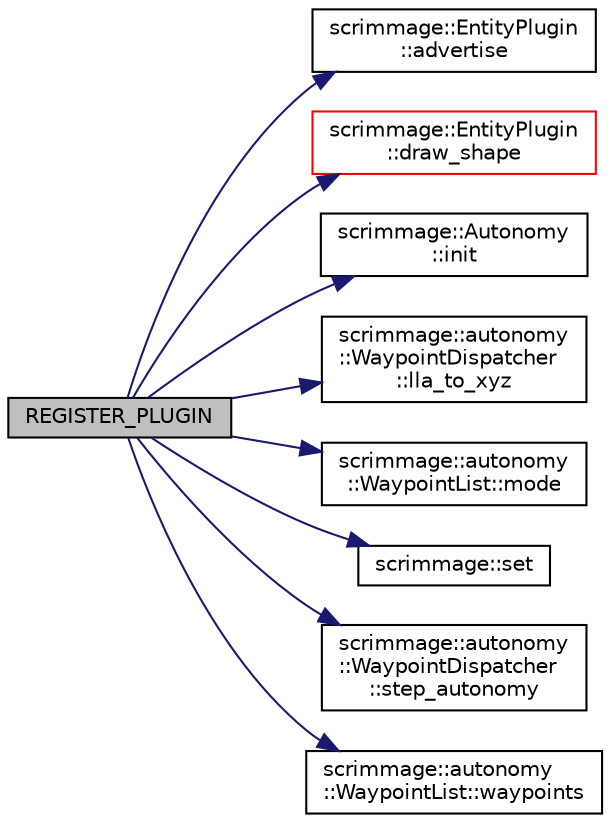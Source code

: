 digraph "REGISTER_PLUGIN"
{
 // LATEX_PDF_SIZE
  edge [fontname="Helvetica",fontsize="10",labelfontname="Helvetica",labelfontsize="10"];
  node [fontname="Helvetica",fontsize="10",shape=record];
  rankdir="LR";
  Node1 [label="REGISTER_PLUGIN",height=0.2,width=0.4,color="black", fillcolor="grey75", style="filled", fontcolor="black",tooltip=" "];
  Node1 -> Node2 [color="midnightblue",fontsize="10",style="solid",fontname="Helvetica"];
  Node2 [label="scrimmage::EntityPlugin\l::advertise",height=0.2,width=0.4,color="black", fillcolor="white", style="filled",URL="$classscrimmage_1_1EntityPlugin.html#aa4237f084247e93ca942aa70708aad03",tooltip=" "];
  Node1 -> Node3 [color="midnightblue",fontsize="10",style="solid",fontname="Helvetica"];
  Node3 [label="scrimmage::EntityPlugin\l::draw_shape",height=0.2,width=0.4,color="red", fillcolor="white", style="filled",URL="$classscrimmage_1_1EntityPlugin.html#ab2476217710e16f4965f9c9432726098",tooltip=" "];
  Node1 -> Node5 [color="midnightblue",fontsize="10",style="solid",fontname="Helvetica"];
  Node5 [label="scrimmage::Autonomy\l::init",height=0.2,width=0.4,color="black", fillcolor="white", style="filled",URL="$classscrimmage_1_1Autonomy.html#a2db7f633d6295aa0f409f88d0248ad6b",tooltip=" "];
  Node1 -> Node6 [color="midnightblue",fontsize="10",style="solid",fontname="Helvetica"];
  Node6 [label="scrimmage::autonomy\l::WaypointDispatcher\l::lla_to_xyz",height=0.2,width=0.4,color="black", fillcolor="white", style="filled",URL="$classscrimmage_1_1autonomy_1_1WaypointDispatcher.html#ae9ef33a4e78d547302abb3b24a1e7eed",tooltip=" "];
  Node1 -> Node7 [color="midnightblue",fontsize="10",style="solid",fontname="Helvetica"];
  Node7 [label="scrimmage::autonomy\l::WaypointList::mode",height=0.2,width=0.4,color="black", fillcolor="white", style="filled",URL="$classscrimmage_1_1autonomy_1_1WaypointList.html#a93f1ef5717ffcd590ea06f69cd1feae4",tooltip=" "];
  Node1 -> Node8 [color="midnightblue",fontsize="10",style="solid",fontname="Helvetica"];
  Node8 [label="scrimmage::set",height=0.2,width=0.4,color="black", fillcolor="white", style="filled",URL="$namespacescrimmage.html#ac1591b2fb35ea3f61b2e6dcee5a04846",tooltip=" "];
  Node1 -> Node9 [color="midnightblue",fontsize="10",style="solid",fontname="Helvetica"];
  Node9 [label="scrimmage::autonomy\l::WaypointDispatcher\l::step_autonomy",height=0.2,width=0.4,color="black", fillcolor="white", style="filled",URL="$classscrimmage_1_1autonomy_1_1WaypointDispatcher.html#ac83b6a4196de89cb9827050a840c4832",tooltip=" "];
  Node1 -> Node10 [color="midnightblue",fontsize="10",style="solid",fontname="Helvetica"];
  Node10 [label="scrimmage::autonomy\l::WaypointList::waypoints",height=0.2,width=0.4,color="black", fillcolor="white", style="filled",URL="$classscrimmage_1_1autonomy_1_1WaypointList.html#ae5c9166c31935ac13d0273d3c57a2b9a",tooltip=" "];
}
